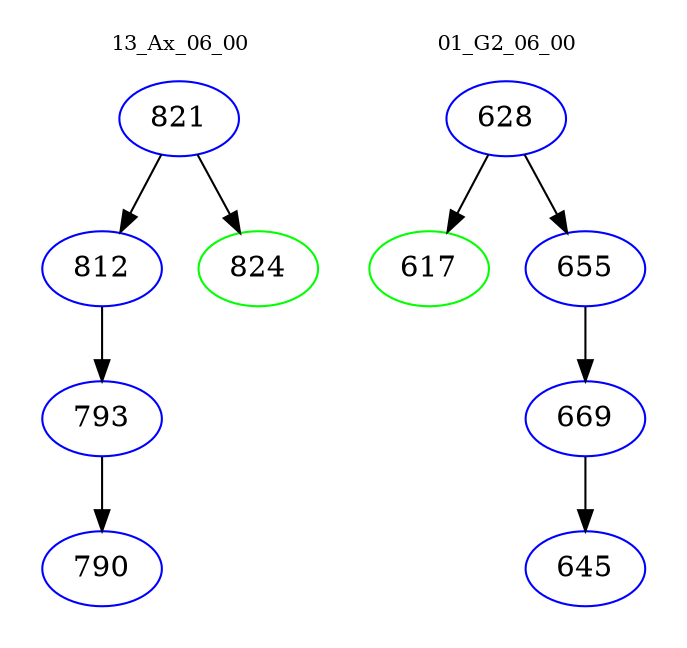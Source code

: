 digraph{
subgraph cluster_0 {
color = white
label = "13_Ax_06_00";
fontsize=10;
T0_821 [label="821", color="blue"]
T0_821 -> T0_812 [color="black"]
T0_812 [label="812", color="blue"]
T0_812 -> T0_793 [color="black"]
T0_793 [label="793", color="blue"]
T0_793 -> T0_790 [color="black"]
T0_790 [label="790", color="blue"]
T0_821 -> T0_824 [color="black"]
T0_824 [label="824", color="green"]
}
subgraph cluster_1 {
color = white
label = "01_G2_06_00";
fontsize=10;
T1_628 [label="628", color="blue"]
T1_628 -> T1_617 [color="black"]
T1_617 [label="617", color="green"]
T1_628 -> T1_655 [color="black"]
T1_655 [label="655", color="blue"]
T1_655 -> T1_669 [color="black"]
T1_669 [label="669", color="blue"]
T1_669 -> T1_645 [color="black"]
T1_645 [label="645", color="blue"]
}
}
